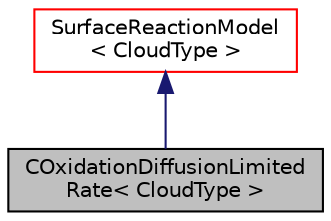 digraph "COxidationDiffusionLimitedRate&lt; CloudType &gt;"
{
  bgcolor="transparent";
  edge [fontname="Helvetica",fontsize="10",labelfontname="Helvetica",labelfontsize="10"];
  node [fontname="Helvetica",fontsize="10",shape=record];
  Node1 [label="COxidationDiffusionLimited\lRate\< CloudType \>",height=0.2,width=0.4,color="black", fillcolor="grey75", style="filled", fontcolor="black"];
  Node2 -> Node1 [dir="back",color="midnightblue",fontsize="10",style="solid",fontname="Helvetica"];
  Node2 [label="SurfaceReactionModel\l\< CloudType \>",height=0.2,width=0.4,color="red",URL="$a02503.html",tooltip="Templated surface reaction model class. "];
}
